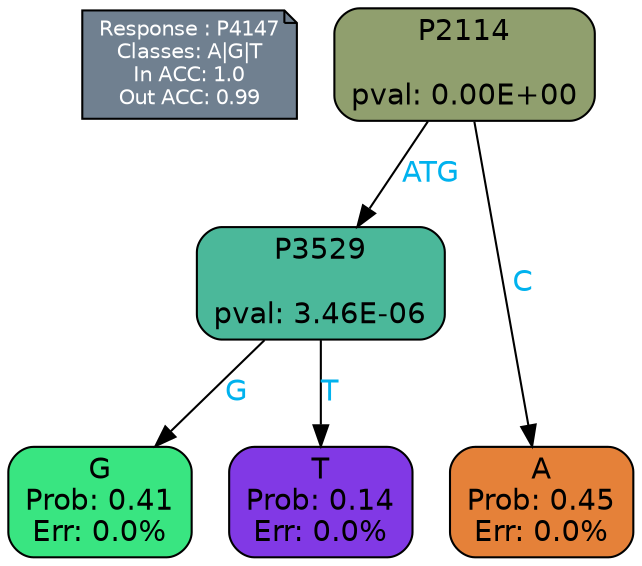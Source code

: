 digraph Tree {
node [shape=box, style="filled, rounded", color="black", fontname=helvetica] ;
graph [ranksep=equally, splines=polylines, bgcolor=transparent, dpi=600] ;
edge [fontname=helvetica] ;
LEGEND [label="Response : P4147
Classes: A|G|T
In ACC: 1.0
Out ACC: 0.99
",shape=note,align=left,style=filled,fillcolor="slategray",fontcolor="white",fontsize=10];1 [label="P2114

pval: 0.00E+00", fillcolor="#909f6e"] ;
2 [label="P3529

pval: 3.46E-06", fillcolor="#4bb89a"] ;
3 [label="G
Prob: 0.41
Err: 0.0%", fillcolor="#39e581"] ;
4 [label="T
Prob: 0.14
Err: 0.0%", fillcolor="#8139e5"] ;
5 [label="A
Prob: 0.45
Err: 0.0%", fillcolor="#e58139"] ;
1 -> 2 [label="ATG",fontcolor=deepskyblue2] ;
1 -> 5 [label="C",fontcolor=deepskyblue2] ;
2 -> 3 [label="G",fontcolor=deepskyblue2] ;
2 -> 4 [label="T",fontcolor=deepskyblue2] ;
{rank = same; 3;4;5;}{rank = same; LEGEND;1;}}